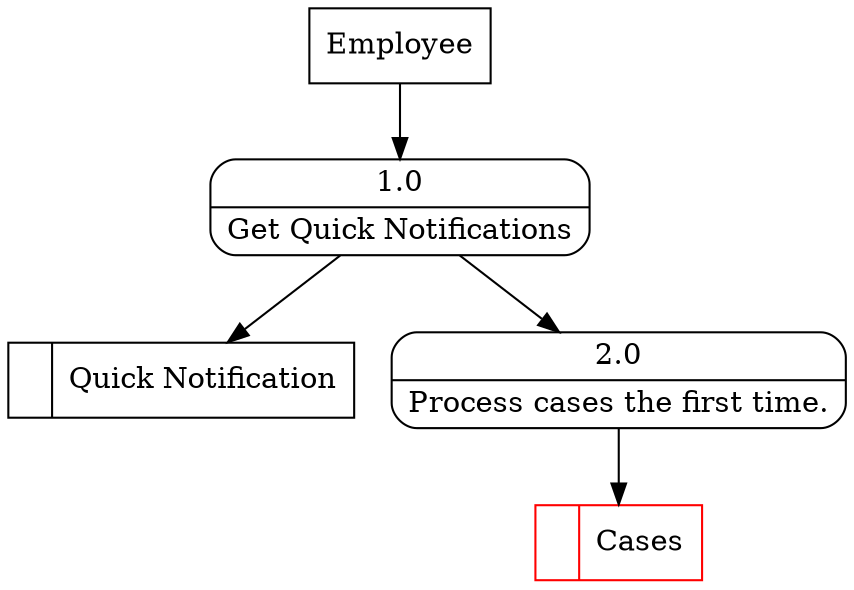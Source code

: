 digraph dfd2{ 
node[shape=record]
200 [label="<f0>  |<f1> Quick Notification " ];
201 [label="Employee" shape=box];
202 [label="{<f0> 1.0|<f1> Get Quick Notifications }" shape=Mrecord];
2 [label="{<f0> 2.0|<f1> Process cases the first time. }" shape=Mrecord];
202 -> 2
1001 [label="<f0>  |<f1> Cases " color=red];
2 -> 1001
201 -> 202
202 -> 200
}